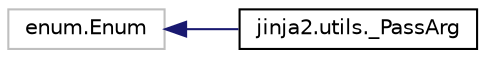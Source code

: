 digraph "Graphical Class Hierarchy"
{
 // LATEX_PDF_SIZE
  edge [fontname="Helvetica",fontsize="10",labelfontname="Helvetica",labelfontsize="10"];
  node [fontname="Helvetica",fontsize="10",shape=record];
  rankdir="LR";
  Node533 [label="enum.Enum",height=0.2,width=0.4,color="grey75", fillcolor="white", style="filled",tooltip=" "];
  Node533 -> Node0 [dir="back",color="midnightblue",fontsize="10",style="solid",fontname="Helvetica"];
  Node0 [label="jinja2.utils._PassArg",height=0.2,width=0.4,color="black", fillcolor="white", style="filled",URL="$classjinja2_1_1utils_1_1__PassArg.html",tooltip=" "];
}
